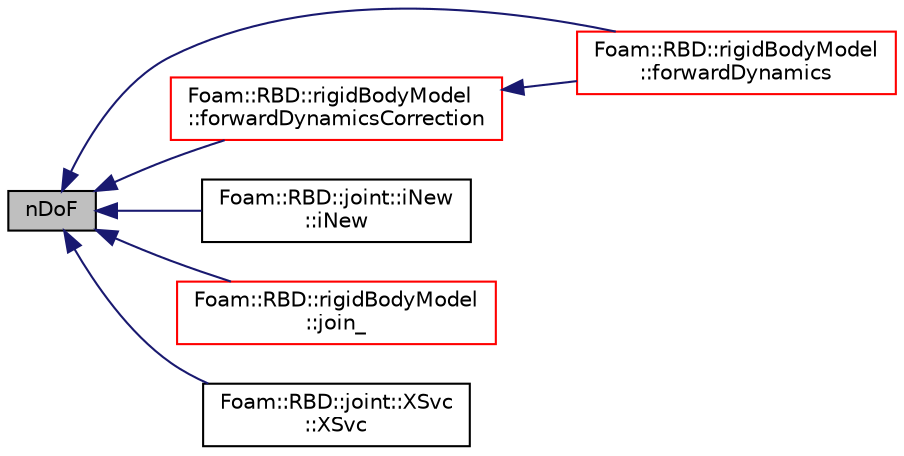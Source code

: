 digraph "nDoF"
{
  bgcolor="transparent";
  edge [fontname="Helvetica",fontsize="10",labelfontname="Helvetica",labelfontsize="10"];
  node [fontname="Helvetica",fontsize="10",shape=record];
  rankdir="LR";
  Node1 [label="nDoF",height=0.2,width=0.4,color="black", fillcolor="grey75", style="filled", fontcolor="black"];
  Node1 -> Node2 [dir="back",color="midnightblue",fontsize="10",style="solid",fontname="Helvetica"];
  Node2 [label="Foam::RBD::rigidBodyModel\l::forwardDynamics",height=0.2,width=0.4,color="red",URL="$a02269.html#aa430870a340cbde0c31830659909d7ef",tooltip="Calculate the joint acceleration qDdot from the joint state q,. "];
  Node1 -> Node3 [dir="back",color="midnightblue",fontsize="10",style="solid",fontname="Helvetica"];
  Node3 [label="Foam::RBD::rigidBodyModel\l::forwardDynamicsCorrection",height=0.2,width=0.4,color="red",URL="$a02269.html#a7edc77890a4c9f3cf0685dd9f5fa8ca3",tooltip="Correct the velocity and acceleration of the bodies in the model. "];
  Node3 -> Node2 [dir="back",color="midnightblue",fontsize="10",style="solid",fontname="Helvetica"];
  Node1 -> Node4 [dir="back",color="midnightblue",fontsize="10",style="solid",fontname="Helvetica"];
  Node4 [label="Foam::RBD::joint::iNew\l::iNew",height=0.2,width=0.4,color="black",URL="$a01083.html#a61955e2a18bf73b73abb256d14ca101a"];
  Node1 -> Node5 [dir="back",color="midnightblue",fontsize="10",style="solid",fontname="Helvetica"];
  Node5 [label="Foam::RBD::rigidBodyModel\l::join_",height=0.2,width=0.4,color="red",URL="$a02269.html#ab5cc3084af83721de12efcfb5457972b",tooltip="Join the given body to the parent with ID parentID via the given. "];
  Node1 -> Node6 [dir="back",color="midnightblue",fontsize="10",style="solid",fontname="Helvetica"];
  Node6 [label="Foam::RBD::joint::XSvc\l::XSvc",height=0.2,width=0.4,color="black",URL="$a03008.html#a260dcf6f5cc39e0b3d149ad4cb5f75c5",tooltip="Null constructor. "];
}
